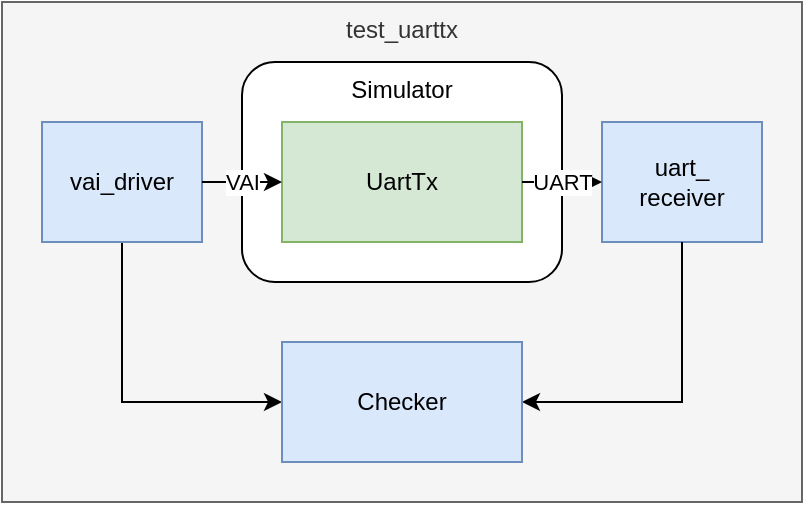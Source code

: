 <mxfile version="16.5.1" type="device"><diagram id="vomTti7XoeUnKlfPLwag" name="Page-1"><mxGraphModel dx="741" dy="707" grid="1" gridSize="10" guides="1" tooltips="1" connect="1" arrows="1" fold="1" page="1" pageScale="1" pageWidth="1600" pageHeight="1200" math="0" shadow="0"><root><mxCell id="0"/><mxCell id="1" parent="0"/><mxCell id="lqBDusMRU_i_0y0wXLZC-4" value="test_uarttx" style="rounded=0;whiteSpace=wrap;html=1;labelPosition=center;verticalLabelPosition=middle;align=center;verticalAlign=top;fillColor=#f5f5f5;fontColor=#333333;strokeColor=#666666;" parent="1" vertex="1"><mxGeometry x="300" y="390" width="400" height="250" as="geometry"/></mxCell><mxCell id="lqBDusMRU_i_0y0wXLZC-5" value="uart_&lt;br&gt;receiver" style="rounded=0;whiteSpace=wrap;html=1;fillColor=#dae8fc;strokeColor=#6c8ebf;" parent="1" vertex="1"><mxGeometry x="600" y="450" width="80" height="60" as="geometry"/></mxCell><mxCell id="lqBDusMRU_i_0y0wXLZC-12" style="edgeStyle=orthogonalEdgeStyle;rounded=0;orthogonalLoop=1;jettySize=auto;html=1;exitX=0.5;exitY=1;exitDx=0;exitDy=0;entryX=0;entryY=0.5;entryDx=0;entryDy=0;" parent="1" source="lqBDusMRU_i_0y0wXLZC-6" target="lqBDusMRU_i_0y0wXLZC-23" edge="1"><mxGeometry relative="1" as="geometry"><mxPoint x="359.96" y="570.34" as="targetPoint"/></mxGeometry></mxCell><mxCell id="lqBDusMRU_i_0y0wXLZC-6" value="vai_driver" style="rounded=0;whiteSpace=wrap;html=1;fillColor=#dae8fc;strokeColor=#6c8ebf;" parent="1" vertex="1"><mxGeometry x="320" y="450" width="80" height="60" as="geometry"/></mxCell><mxCell id="lqBDusMRU_i_0y0wXLZC-14" style="edgeStyle=orthogonalEdgeStyle;rounded=0;orthogonalLoop=1;jettySize=auto;html=1;exitX=1;exitY=0.5;exitDx=0;exitDy=0;endArrow=none;endFill=0;startArrow=classic;startFill=1;" parent="1" source="lqBDusMRU_i_0y0wXLZC-23" target="lqBDusMRU_i_0y0wXLZC-5" edge="1"><mxGeometry relative="1" as="geometry"><mxPoint x="640.04" y="570.66" as="sourcePoint"/></mxGeometry></mxCell><mxCell id="lqBDusMRU_i_0y0wXLZC-23" value="Checker" style="rounded=0;whiteSpace=wrap;html=1;fillColor=#dae8fc;strokeColor=#6c8ebf;" parent="1" vertex="1"><mxGeometry x="440" y="560" width="120" height="60" as="geometry"/></mxCell><mxCell id="lqBDusMRU_i_0y0wXLZC-2" value="Simulator" style="rounded=1;whiteSpace=wrap;html=1;verticalAlign=top;" parent="1" vertex="1"><mxGeometry x="420" y="420" width="160" height="110" as="geometry"/></mxCell><mxCell id="lqBDusMRU_i_0y0wXLZC-3" value="UartTx" style="rounded=0;whiteSpace=wrap;html=1;fillColor=#d5e8d4;strokeColor=#82b366;" parent="1" vertex="1"><mxGeometry x="440" y="450" width="120" height="60" as="geometry"/></mxCell><mxCell id="lqBDusMRU_i_0y0wXLZC-8" value="VAI" style="edgeStyle=orthogonalEdgeStyle;rounded=0;orthogonalLoop=1;jettySize=auto;html=1;exitX=1;exitY=0.5;exitDx=0;exitDy=0;entryX=0;entryY=0.5;entryDx=0;entryDy=0;" parent="1" source="lqBDusMRU_i_0y0wXLZC-6" target="lqBDusMRU_i_0y0wXLZC-3" edge="1"><mxGeometry relative="1" as="geometry"/></mxCell><mxCell id="lqBDusMRU_i_0y0wXLZC-9" value="UART" style="edgeStyle=orthogonalEdgeStyle;rounded=0;orthogonalLoop=1;jettySize=auto;html=1;exitX=1;exitY=0.5;exitDx=0;exitDy=0;" parent="1" source="lqBDusMRU_i_0y0wXLZC-3" target="lqBDusMRU_i_0y0wXLZC-5" edge="1"><mxGeometry relative="1" as="geometry"/></mxCell></root></mxGraphModel></diagram></mxfile>